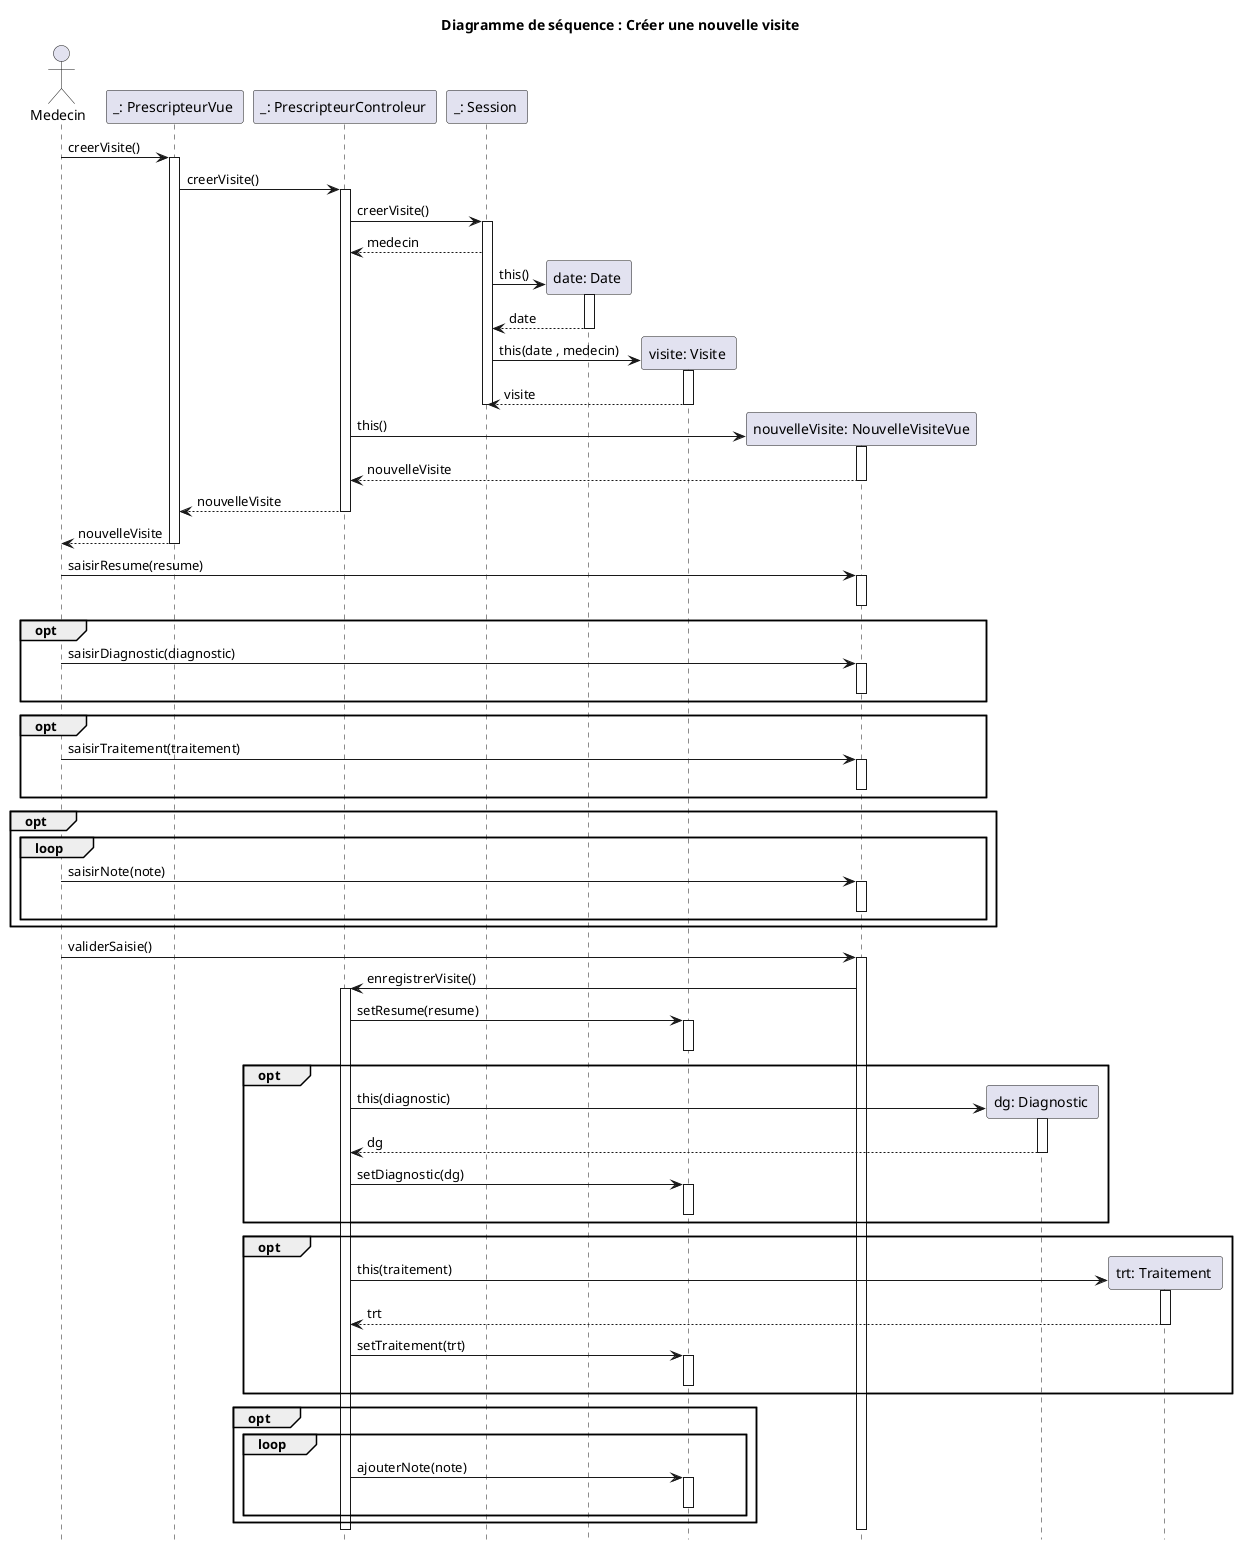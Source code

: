 @startuml

title Diagramme de séquence : Créer une nouvelle visite
hide footbox

actor "Medecin" as med

participant "_: PrescripteurVue " as pv
med -> pv : creerVisite()
activate pv

participant "_: PrescripteurControleur " as pc
pv -> pc : creerVisite()
activate pc
    participant "_: Session " as ssn
    pc -> ssn : creerVisite()
    activate ssn
    ssn --> pc : medecin
        create participant "date: Date " as dt
        ssn -> dt : this()
        activate dt
        dt --> ssn : date
        deactivate dt 

        create participant "visite: Visite " as v
        ssn -> v : this(date , medecin)
        activate v
        v --> ssn : visite
        deactivate v
    deactivate ssn 
    
    create participant "nouvelleVisite: NouvelleVisiteVue" as nvf
    pc -> nvf: this()
    activate nvf
    nvf --> pc : nouvelleVisite
    deactivate nvf
pc --> pv : nouvelleVisite
deactivate pc
pv --> med : nouvelleVisite
deactivate pv

med -> nvf : saisirResume(resume)
activate nvf
deactivate nvf

opt
med -> nvf : saisirDiagnostic(diagnostic)
activate nvf
deactivate nvf
end

opt
med -> nvf : saisirTraitement(traitement)
activate nvf
deactivate nvf
end

opt
loop
med -> nvf : saisirNote(note)
activate nvf
deactivate nvf
end
end

med -> nvf : validerSaisie()
activate nvf
    nvf -> pc : enregistrerVisite()
    activate pc
    pc -> v : setResume(resume)
    activate v 
    deactivate v

    opt
    create participant "dg: Diagnostic " as dg
        pc -> dg : this(diagnostic)
        activate dg
        dg --> pc : dg
        deactivate dg  
    pc -> v : setDiagnostic(dg)
    activate v 
    deactivate v
    end

    opt
    create participant "trt: Traitement " as trt
        pc -> trt : this(traitement)
        activate trt
        trt --> pc : trt
        deactivate trt 
    pc -> v : setTraitement(trt)
    activate v 
    deactivate v
    end

    opt
    loop
    pc -> v : ajouterNote(note)
    activate v 
    deactivate v
    end
    end

    deactivate pc
deactivate nvf


@enduml